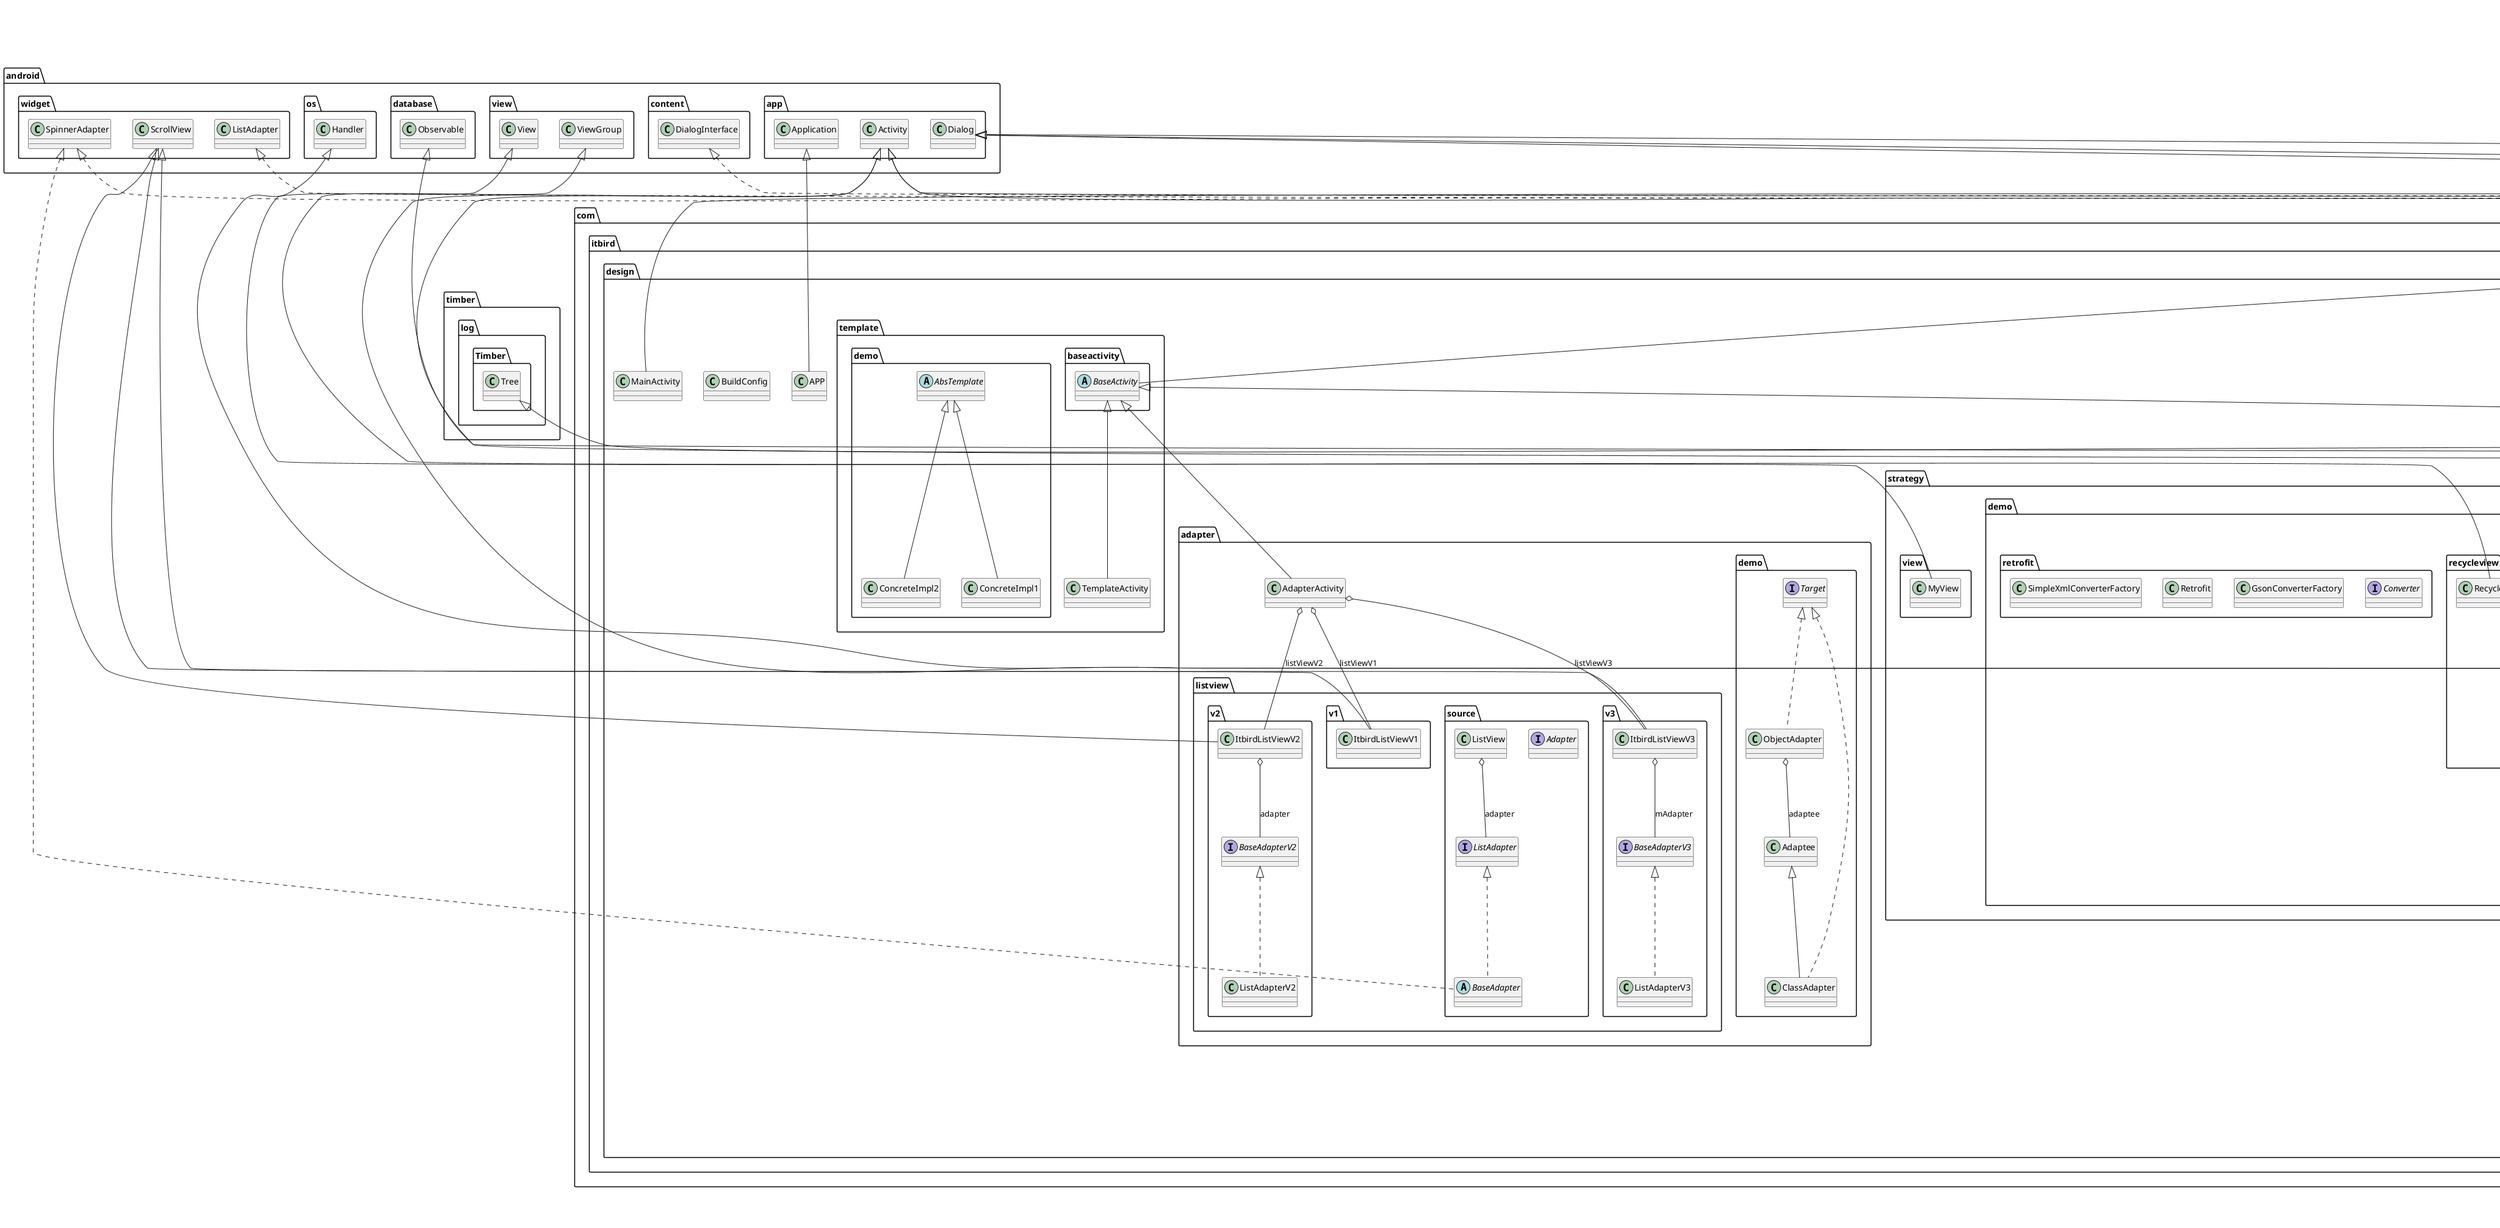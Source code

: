 @startuml

title __DESIGNPATTERNPRACTICE.APP's Class Diagram__\n

  namespace com.itbird.design {
    class com.itbird.design.APP {
    }
  }
  

  namespace com.itbird.design {
    class com.itbird.design.BuildConfig {
    }
  }
  

  namespace com.itbird.design {
    class com.itbird.design.MainActivity {
    }
  }
  

  namespace com.itbird.design {
    namespace adapter {
      class com.itbird.design.adapter.AdapterActivity {
      }
    }
  }
  

  namespace com.itbird.design {
    namespace adapter {
      namespace demo {
        class com.itbird.design.adapter.demo.Adaptee {
        }
      }
    }
  }
  

  namespace com.itbird.design {
    namespace adapter {
      namespace demo {
        class com.itbird.design.adapter.demo.ClassAdapter {
        }
      }
    }
  }
  

  namespace com.itbird.design {
    namespace adapter {
      namespace demo {
        class com.itbird.design.adapter.demo.ObjectAdapter {
        }
      }
    }
  }
  

  namespace com.itbird.design {
    namespace adapter {
      namespace demo {
        interface com.itbird.design.adapter.demo.Target {
        }
      }
    }
  }
  

  namespace com.itbird.design {
    namespace adapter {
      namespace listview.source {
        interface com.itbird.design.adapter.listview.source.Adapter {
        }
      }
    }
  }
  

  namespace com.itbird.design {
    namespace adapter {
      namespace listview.source {
        abstract class com.itbird.design.adapter.listview.source.BaseAdapter {
        }
      }
    }
  }
  

  namespace com.itbird.design {
    namespace adapter {
      namespace listview.source {
        interface com.itbird.design.adapter.listview.source.ListAdapter {
        }
      }
    }
  }
  

  namespace com.itbird.design {
    namespace adapter {
      namespace listview.source {
        class com.itbird.design.adapter.listview.source.ListView {
        }
      }
    }
  }
  

  namespace com.itbird.design {
    namespace adapter {
      namespace listview.v1 {
        class com.itbird.design.adapter.listview.v1.ItbirdListViewV1 {
        }
      }
    }
  }
  

  namespace com.itbird.design {
    namespace adapter {
      namespace listview.v2 {
        interface com.itbird.design.adapter.listview.v2.BaseAdapterV2 {
        }
      }
    }
  }
  

  namespace com.itbird.design {
    namespace adapter {
      namespace listview.v2 {
        class com.itbird.design.adapter.listview.v2.ItbirdListViewV2 {
        }
      }
    }
  }
  

  namespace com.itbird.design {
    namespace adapter {
      namespace listview.v2 {
        class com.itbird.design.adapter.listview.v2.ListAdapterV2 {
        }
      }
    }
  }
  

  namespace com.itbird.design {
    namespace adapter {
      namespace listview.v3 {
        interface com.itbird.design.adapter.listview.v3.BaseAdapterV3 {
        }
      }
    }
  }
  

  namespace com.itbird.design {
    namespace adapter {
      namespace listview.v3 {
        class com.itbird.design.adapter.listview.v3.ItbirdListViewV3 {
        }
      }
    }
  }
  

  namespace com.itbird.design {
    namespace adapter {
      namespace listview.v3 {
        class com.itbird.design.adapter.listview.v3.ListAdapterV3 {
        }
      }
    }
  }
  

  namespace com.itbird.design {
    namespace builder {
      class com.itbird.design.builder.BuilderActivity {
      }
    }
  }
  

  namespace com.itbird.design {
    namespace builder {
      namespace demo {
        interface com.itbird.design.builder.demo.BuilderInterface {
        }
      }
    }
  }
  

  namespace com.itbird.design {
    namespace builder {
      namespace demo {
        class com.itbird.design.builder.demo.Product {
        }
      }
    }
  }
  

  namespace com.itbird.design {
    namespace builder {
      namespace dialog {
        class com.itbird.design.builder.dialog.CommonDialog {
        }
      }
    }
  }
  

  namespace com.itbird.design {
    namespace builder {
      namespace dialog {
        class com.itbird.design.builder.dialog.CommonProgressDialog {
        }
      }
    }
  }
  

  namespace com.itbird.design {
    namespace builder {
      namespace dialog {
        abstract class com.itbird.design.builder.dialog.CustomCountDownTimer {
        }
      }
    }
  }
  

  namespace com.itbird.design {
    namespace builder {
      namespace dialog {
        class com.itbird.design.builder.dialog.CustomCountDownTimerDialog {
        }
      }
    }
  }
  

  namespace com.itbird.design {
    namespace builder {
      namespace navigationbar.v1 {
        class com.itbird.design.builder.navigationbar.v1.NavigationBar {
        }
      }
    }
  }
  

  namespace com.itbird.design {
    namespace chaiin {
      class com.itbird.design.chaiin.ChainActivity {
      }
    }
  }
  

  namespace com.itbird.design {
    namespace chaiin {
      namespace demo {
        abstract class com.itbird.design.chaiin.demo.Handler {
        }
      }
    }
  }
  

  namespace com.itbird.design {
    namespace chaiin {
      namespace demo {
        class com.itbird.design.chaiin.demo.Request {
        }
      }
    }
  }
  

  namespace com.itbird.design {
    namespace chaiin {
      namespace demo {
        class com.itbird.design.chaiin.demo.RequestHandler1 {
        }
      }
    }
  }
  

  namespace com.itbird.design {
    namespace chaiin {
      namespace demo {
        class com.itbird.design.chaiin.demo.RequestHandler2 {
        }
      }
    }
  }
  

  namespace com.itbird.design {
    namespace chaiin {
      namespace demo {
        class com.itbird.design.chaiin.demo.RequestHandler3 {
        }
      }
    }
  }
  

  namespace com.itbird.design {
    namespace chaiin {
      namespace upgrade.v1 {
        class com.itbird.design.chaiin.upgrade.v1.ASystemUpgradeRequestHandler {
        }
      }
    }
  }
  

  namespace com.itbird.design {
    namespace chaiin {
      namespace upgrade.v1 {
        class com.itbird.design.chaiin.upgrade.v1.BSystemUpgradeRequestHandler {
        }
      }
    }
  }
  

  namespace com.itbird.design {
    namespace chaiin {
      namespace upgrade.v1 {
        class com.itbird.design.chaiin.upgrade.v1.CSystemUpgradeRequestHandler {
        }
      }
    }
  }
  

  namespace com.itbird.design {
    namespace chaiin {
      namespace upgrade.v1 {
        class com.itbird.design.chaiin.upgrade.v1.InitUpgradeRequestHandler {
        }
      }
    }
  }
  

  namespace com.itbird.design {
    namespace chaiin {
      namespace upgrade.v1 {
        interface com.itbird.design.chaiin.upgrade.v1.UpgradeErrorCode {
        }
      }
    }
  }
  

  namespace com.itbird.design {
    namespace chaiin {
      namespace upgrade.v1 {
        class com.itbird.design.chaiin.upgrade.v1.UpgradeManager {
        }
      }
    }
  }
  

  namespace com.itbird.design {
    namespace chaiin {
      namespace upgrade.v1 {
        class com.itbird.design.chaiin.upgrade.v1.UpgradeRequest {
        }
      }
    }
  }
  

  namespace com.itbird.design {
    namespace chaiin {
      namespace upgrade.v1 {
        abstract class com.itbird.design.chaiin.upgrade.v1.UpgradeRequestHandler {
        }
      }
    }
  }
  

  namespace com.itbird.design {
    namespace chaiin {
      namespace upgrade.v1 {
        interface com.itbird.design.chaiin.upgrade.v1.UpgradeResultObservable {
        }
      }
    }
  }
  

  namespace com.itbird.design {
    namespace chaiin {
      namespace upgrade.v1 {
        class com.itbird.design.chaiin.upgrade.v1.UpgradeResultObservableAdapter {
        }
      }
    }
  }
  

  namespace com.itbird.design {
    namespace decorator {
      class com.itbird.design.decorator.DecoratorActivity {
      }
    }
  }
  

  namespace com.itbird.design {
    namespace decorator {
      namespace demo {
        abstract class com.itbird.design.decorator.demo.Component {
        }
      }
    }
  }
  

  namespace com.itbird.design {
    namespace decorator {
      namespace demo {
        class com.itbird.design.decorator.demo.ComponentImplA {
        }
      }
    }
  }
  

  namespace com.itbird.design {
    namespace decorator {
      namespace demo {
        class com.itbird.design.decorator.demo.ComponentImplB {
        }
      }
    }
  }
  

  namespace com.itbird.design {
    namespace decorator {
      namespace demo {
        class com.itbird.design.decorator.demo.ConCreateComponent {
        }
      }
    }
  }
  

  namespace com.itbird.design {
    namespace decorator {
      namespace demo {
        abstract class com.itbird.design.decorator.demo.DecoratorComponent {
        }
      }
    }
  }
  

  namespace com.itbird.design {
    namespace decorator {
      namespace recycleview {
        class com.itbird.design.decorator.recycleview.WrapperRecycleView {
        }
      }
    }
  }
  

  namespace com.itbird.design {
    namespace decorator {
      namespace recycleview {
        class com.itbird.design.decorator.recycleview.WrapperRecyclerAdapter {
        }
      }
    }
  }
  

  namespace com.itbird.design {
    namespace factory {
      class com.itbird.design.factory.FactoryActivity {
      }
    }
  }
  

  namespace com.itbird.design {
    namespace factory {
      namespace demo.v1 {
        class com.itbird.design.factory.demo.v1.ConCreteIProductA {
        }
      }
    }
  }
  

  namespace com.itbird.design {
    namespace factory {
      namespace demo.v1 {
        class com.itbird.design.factory.demo.v1.ConCreteIProductB {
        }
      }
    }
  }
  

  namespace com.itbird.design {
    namespace factory {
      namespace demo.v1 {
        class com.itbird.design.factory.demo.v1.ConCreteIProductC {
        }
      }
    }
  }
  

  namespace com.itbird.design {
    namespace factory {
      namespace demo.v1 {
        class com.itbird.design.factory.demo.v1.ConcreteFactory {
        }
      }
    }
  }
  

  namespace com.itbird.design {
    namespace factory {
      namespace demo.v1 {
        interface com.itbird.design.factory.demo.v1.IFactroy {
        }
      }
    }
  }
  

  namespace com.itbird.design {
    namespace factory {
      namespace demo.v1 {
        interface com.itbird.design.factory.demo.v1.IProduct {
        }
      }
    }
  }
  

  namespace com.itbird.design {
    namespace factory {
      namespace demo.v2 {
        class com.itbird.design.factory.demo.v2.ConCreteIProductD {
        }
      }
    }
  }
  

  namespace com.itbird.design {
    namespace factory {
      namespace demo.v2 {
        class com.itbird.design.factory.demo.v2.ConcreteFactory {
        }
      }
    }
  }
  

  namespace com.itbird.design {
    namespace factory {
      namespace demo.v2 {
        interface com.itbird.design.factory.demo.v2.IFactroy {
        }
      }
    }
  }
  

  namespace com.itbird.design {
    namespace factory {
      namespace imageLoader.v5 {
        class com.itbird.design.factory.imageLoader.v5.GlideImageLoader {
        }
      }
    }
  }
  

  namespace com.itbird.design {
    namespace factory {
      namespace imageLoader.v5 {
        interface com.itbird.design.factory.imageLoader.v5.IImageFactroy {
        }
      }
    }
  }
  

  namespace com.itbird.design {
    namespace factory {
      namespace imageLoader.v5 {
        interface com.itbird.design.factory.imageLoader.v5.ILoadImage {
        }
      }
    }
  }
  

  namespace com.itbird.design {
    namespace factory {
      namespace imageLoader.v5 {
        class com.itbird.design.factory.imageLoader.v5.ImageLoaderFactory {
        }
      }
    }
  }
  

  namespace com.itbird.design {
    namespace factory {
      namespace imageLoader.v5 {
        class com.itbird.design.factory.imageLoader.v5.PicassoImageLoader {
        }
      }
    }
  }
  

  namespace com.itbird.design {
    namespace factory {
      namespace storage {
        class com.itbird.design.factory.storage.DiskStorageHandler {
        }
      }
    }
  }
  

  namespace com.itbird.design {
    namespace factory {
      namespace storage {
        interface com.itbird.design.factory.storage.IStorage {
        }
      }
    }
  }
  

  namespace com.itbird.design {
    namespace factory {
      namespace storage {
        interface com.itbird.design.factory.storage.IStorageFactroy {
        }
      }
    }
  }
  

  namespace com.itbird.design {
    namespace factory {
      namespace storage {
        class com.itbird.design.factory.storage.MemoryStorageHandler {
        }
      }
    }
  }
  

  namespace com.itbird.design {
    namespace factory {
      namespace storage {
        class com.itbird.design.factory.storage.PreferencesStorageHandler {
        }
      }
    }
  }
  

  namespace com.itbird.design {
    namespace factory {
      namespace storage {
        class com.itbird.design.factory.storage.StorageFactroy {
        }
      }
    }
  }
  

  namespace com.itbird.design {
    namespace observer {
      class com.itbird.design.observer.ObserverActivity {
      }
    }
  }
  

  namespace com.itbird.design {
    namespace observer {
      namespace demo {
        interface com.itbird.design.observer.demo.Observable {
        }
      }
    }
  }
  

  namespace com.itbird.design {
    namespace observer {
      namespace demo {
        class com.itbird.design.observer.demo.ObservableImpl {
        }
      }
    }
  }
  

  namespace com.itbird.design {
    namespace observer {
      namespace demo {
        interface com.itbird.design.observer.demo.Observer {
        }
      }
    }
  }
  

  namespace com.itbird.design {
    namespace observer {
      namespace listadapter {
        abstract class com.itbird.design.observer.listadapter.BaseAdapter {
        }
      }
    }
  }
  

  namespace com.itbird.design {
    namespace observer {
      namespace listadapter {
        class com.itbird.design.observer.listadapter.DataSetObservable {
        }
      }
    }
  }
  

  namespace com.itbird.design {
    namespace observer {
      namespace listadapter {
        abstract class com.itbird.design.observer.listadapter.DataSetObserver {
        }
      }
    }
  }
  

  namespace com.itbird.design {
    namespace observer {
      namespace listadapter {
        abstract class com.itbird.design.observer.listadapter.Observable {
        }
      }
    }
  }
  

  namespace com.itbird.design {
    namespace principle {
      class com.itbird.design.principle.PrincipleActivity {
      }
    }
  }
  

  namespace com.itbird.design {
    namespace principle {
      namespace imageloader.v1 {
        class com.itbird.design.principle.imageloader.v1.ImageLoader {
        }
      }
    }
  }
  

  namespace com.itbird.design {
    namespace principle {
      namespace imageloader.v2 {
        class com.itbird.design.principle.imageloader.v2.ImageCache {
        }
      }
    }
  }
  

  namespace com.itbird.design {
    namespace principle {
      namespace imageloader.v2 {
        class com.itbird.design.principle.imageloader.v2.ImageDownload {
        }
      }
    }
  }
  

  namespace com.itbird.design {
    namespace principle {
      namespace imageloader.v2 {
        class com.itbird.design.principle.imageloader.v2.ImageLoader {
        }
      }
    }
  }
  

  namespace com.itbird.design {
    namespace principle {
      namespace imageloader.v3 {
        class com.itbird.design.principle.imageloader.v3.DiskCache {
        }
      }
    }
  }
  

  namespace com.itbird.design {
    namespace principle {
      namespace imageloader.v3 {
        interface com.itbird.design.principle.imageloader.v3.ICache {
        }
      }
    }
  }
  

  namespace com.itbird.design {
    namespace principle {
      namespace imageloader.v3 {
        class com.itbird.design.principle.imageloader.v3.ImageDownload {
        }
      }
    }
  }
  

  namespace com.itbird.design {
    namespace principle {
      namespace imageloader.v3 {
        class com.itbird.design.principle.imageloader.v3.ImageLoader {
        }
      }
    }
  }
  

  namespace com.itbird.design {
    namespace principle {
      namespace imageloader.v3 {
        class com.itbird.design.principle.imageloader.v3.MemoryCache {
        }
      }
    }
  }
  

  namespace com.itbird.design {
    namespace principle {
      namespace imageloader.v4 {
        class com.itbird.design.principle.imageloader.v4.DiskCache {
        }
      }
    }
  }
  

  namespace com.itbird.design {
    namespace principle {
      namespace imageloader.v4 {
        interface com.itbird.design.principle.imageloader.v4.DownloadCallback {
        }
      }
    }
  }
  

  namespace com.itbird.design {
    namespace principle {
      namespace imageloader.v4 {
        interface com.itbird.design.principle.imageloader.v4.ICache {
        }
      }
    }
  }
  

  namespace com.itbird.design {
    namespace principle {
      namespace imageloader.v4 {
        interface com.itbird.design.principle.imageloader.v4.IDownloadRequest {
        }
      }
    }
  }
  

  namespace com.itbird.design {
    namespace principle {
      namespace imageloader.v4 {
        class com.itbird.design.principle.imageloader.v4.ImageLoader {
        }
      }
    }
  }
  

  namespace com.itbird.design {
    namespace principle {
      namespace imageloader.v4 {
        class com.itbird.design.principle.imageloader.v4.MemoryCache {
        }
      }
    }
  }
  

  namespace com.itbird.design {
    namespace principle {
      namespace imageloader.v4 {
        class com.itbird.design.principle.imageloader.v4.MyImageDownload {
        }
      }
    }
  }
  

  namespace com.itbird.design {
    namespace principle {
      namespace mvp.google {
        interface com.itbird.design.principle.mvp.google.BasePresenter {
        }
      }
    }
  }
  

  namespace com.itbird.design {
    namespace principle {
      namespace mvp.google {
        interface com.itbird.design.principle.mvp.google.BaseView {
        }
      }
    }
  }
  

  namespace com.itbird.design {
    namespace principle {
      namespace mvp.google {
        interface com.itbird.design.principle.mvp.google.TaskDetailContract {
        }
      }
    }
  }
  

  namespace com.itbird.design {
    namespace principle {
      namespace mvp.google {
        class com.itbird.design.principle.mvp.google.TaskGoogleActivity {
        }
      }
    }
  }
  

  namespace com.itbird.design {
    namespace principle {
      namespace mvp.google {
        class com.itbird.design.principle.mvp.google.TaskGooglePresenter {
        }
      }
    }
  }
  

  namespace com.itbird.design {
    namespace principle {
      namespace mvp.v1 {
        abstract class com.itbird.design.principle.mvp.v1.BaseActivity {
        }
      }
    }
  }
  

  namespace com.itbird.design {
    namespace principle {
      namespace mvp.v1 {
        class com.itbird.design.principle.mvp.v1.BasePresenter {
        }
      }
    }
  }
  

  namespace com.itbird.design {
    namespace principle {
      namespace mvp.v1 {
        interface com.itbird.design.principle.mvp.v1.IPresenter {
        }
      }
    }
  }
  

  namespace com.itbird.design {
    namespace principle {
      namespace mvp.v1 {
        interface com.itbird.design.principle.mvp.v1.IView {
        }
      }
    }
  }
  

  namespace com.itbird.design {
    namespace principle {
      namespace mvp.v1 {
        class com.itbird.design.principle.mvp.v1.TaskMyActivity {
        }
      }
    }
  }
  

  namespace com.itbird.design {
    namespace principle {
      namespace mvp.v1 {
        interface com.itbird.design.principle.mvp.v1.TaskMyContract {
        }
      }
    }
  }
  

  namespace com.itbird.design {
    namespace principle {
      namespace mvp.v1 {
        class com.itbird.design.principle.mvp.v1.TaskMyPresenter {
        }
      }
    }
  }
  

  namespace com.itbird.design {
    namespace principle {
      namespace mvp.v2 {
        abstract class com.itbird.design.principle.mvp.v2.BaseActivity {
        }
      }
    }
  }
  

  namespace com.itbird.design {
    namespace principle {
      namespace mvp.v2 {
        abstract class com.itbird.design.principle.mvp.v2.BasePresenter {
        }
      }
    }
  }
  

  namespace com.itbird.design {
    namespace principle {
      namespace mvp.v2 {
        class com.itbird.design.principle.mvp.v2.TaskMyActivity {
        }
      }
    }
  }
  

  namespace com.itbird.design {
    namespace principle {
      namespace mvp.v2 {
        interface com.itbird.design.principle.mvp.v2.TaskMyContract {
        }
      }
    }
  }
  

  namespace com.itbird.design {
    namespace principle {
      namespace mvp.v2 {
        class com.itbird.design.principle.mvp.v2.TaskMyPresenter {
        }
      }
    }
  }
  

  namespace com.itbird.design {
    namespace principle {
      namespace mvp.v3 {
        abstract class com.itbird.design.principle.mvp.v3.BaseActivity {
        }
      }
    }
  }
  

  namespace com.itbird.design {
    namespace principle {
      namespace mvp.v3 {
        abstract class com.itbird.design.principle.mvp.v3.BaseFragment {
        }
      }
    }
  }
  

  namespace com.itbird.design {
    namespace principle {
      namespace mvp.v3 {
        abstract class com.itbird.design.principle.mvp.v3.BasePresenter {
        }
      }
    }
  }
  

  namespace com.itbird.design {
    namespace principle {
      namespace mvp.v3 {
        interface com.itbird.design.principle.mvp.v3.IPresenter {
        }
      }
    }
  }
  

  namespace com.itbird.design {
    namespace principle {
      namespace mvp.v3 {
        class com.itbird.design.principle.mvp.v3.TaskMyActivity {
        }
      }
    }
  }
  

  namespace com.itbird.design {
    namespace principle {
      namespace mvp.v3 {
        interface com.itbird.design.principle.mvp.v3.TaskMyContract {
        }
      }
    }
  }
  

  namespace com.itbird.design {
    namespace principle {
      namespace mvp.v3 {
        class com.itbird.design.principle.mvp.v3.TaskMyPresenter {
        }
      }
    }
  }
  

  namespace com.itbird.design {
    namespace singleton.activitymanager {
      class com.itbird.design.singleton.activitymanager.ActivityManager {
      }
    }
  }
  

  namespace com.itbird.design {
    namespace singleton.activitymanager {
      abstract class com.itbird.design.singleton.activitymanager.BaseActivity {
      }
    }
  }
  

  namespace com.itbird.design {
    namespace singleton.activitymanager {
      class com.itbird.design.singleton.activitymanager.LoginActivity {
      }
    }
  }
  

  namespace com.itbird.design {
    namespace singleton.activitymanager {
      class com.itbird.design.singleton.activitymanager.RegisterActivity {
      }
    }
  }
  

  namespace com.itbird.design {
    namespace singleton.activitymanager {
      class com.itbird.design.singleton.activitymanager.SingletonActivity {
      }
    }
  }
  

  namespace com.itbird.design {
    namespace singleton.implmethod.v1 {
      class com.itbird.design.singleton.implmethod.v1.Singletom {
      }
    }
  }
  

  namespace com.itbird.design {
    namespace singleton.implmethod.v2 {
      class com.itbird.design.singleton.implmethod.v2.Singletom {
      }
    }
  }
  

  namespace com.itbird.design {
    namespace singleton.implmethod.v3 {
      class com.itbird.design.singleton.implmethod.v3.Singletom {
      }
    }
  }
  

  namespace com.itbird.design {
    namespace singleton.implmethod.v4 {
      class com.itbird.design.singleton.implmethod.v4.Singletom {
      }
    }
  }
  

  namespace com.itbird.design {
    namespace singleton.implmethod.v5 {
      class com.itbird.design.singleton.implmethod.v5.Singletom {
      }
    }
  }
  

  namespace com.itbird.design {
    namespace singleton.implmethod.v6 {
      enum Singletom {
      }
    }
  }
  

  namespace com.itbird.design {
    namespace strategy {
      class com.itbird.design.strategy.CrashReportingTree {
      }
    }
  }
  

  namespace com.itbird.design {
    namespace strategy {
      class com.itbird.design.strategy.StrategyActivity {
      }
    }
  }
  

  namespace com.itbird.design {
    namespace strategy {
      namespace demo.compute.v1 {
        class com.itbird.design.strategy.demo.compute.v1.Compute {
        }
      }
    }
  }
  

  namespace com.itbird.design {
    namespace strategy {
      namespace demo.compute.v2 {
        class com.itbird.design.strategy.demo.compute.v2.ComputeADD {
        }
      }
    }
  }
  

  namespace com.itbird.design {
    namespace strategy {
      namespace demo.compute.v2 {
        class com.itbird.design.strategy.demo.compute.v2.ComputeDel {
        }
      }
    }
  }
  

  namespace com.itbird.design {
    namespace strategy {
      namespace demo.compute.v2 {
        class com.itbird.design.strategy.demo.compute.v2.ComputeDiv {
        }
      }
    }
  }
  

  namespace com.itbird.design {
    namespace strategy {
      namespace demo.compute.v2 {
        class com.itbird.design.strategy.demo.compute.v2.ComputeMul {
        }
      }
    }
  }
  

  namespace com.itbird.design {
    namespace strategy {
      namespace demo.compute.v2 {
        class com.itbird.design.strategy.demo.compute.v2.Context {
        }
      }
    }
  }
  

  namespace com.itbird.design {
    namespace strategy {
      namespace demo.compute.v2 {
        interface com.itbird.design.strategy.demo.compute.v2.ICompute {
        }
      }
    }
  }
  

  namespace com.itbird.design {
    namespace strategy {
      namespace demo.interpolator {
        class com.itbird.design.strategy.demo.interpolator.AccelerateDecelerateInterpolator {
        }
      }
    }
  }
  

  namespace com.itbird.design {
    namespace strategy {
      namespace demo.interpolator {
        class com.itbird.design.strategy.demo.interpolator.AccelerateInterpolator {
        }
      }
    }
  }
  

  namespace com.itbird.design {
    namespace strategy {
      namespace demo.interpolator {
        abstract class com.itbird.design.strategy.demo.interpolator.BaseInterpolator {
        }
      }
    }
  }
  

  namespace com.itbird.design {
    namespace strategy {
      namespace demo.interpolator {
        interface com.itbird.design.strategy.demo.interpolator.Interpolator {
        }
      }
    }
  }
  

  namespace com.itbird.design {
    namespace strategy {
      namespace demo.interpolator {
        class com.itbird.design.strategy.demo.interpolator.LinearInterpolator {
        }
      }
    }
  }
  

  namespace com.itbird.design {
    namespace strategy {
      namespace demo.interpolator {
        class com.itbird.design.strategy.demo.interpolator.ObjectAnimator {
        }
      }
    }
  }
  

  namespace com.itbird.design {
    namespace strategy {
      namespace demo.interpolator {
        interface com.itbird.design.strategy.demo.interpolator.TimeInterpolator {
        }
      }
    }
  }
  

  namespace com.itbird.design {
    namespace strategy {
      namespace demo.interpolator {
        class com.itbird.design.strategy.demo.interpolator.ValueAnimator {
        }
      }
    }
  }
  

  namespace com.itbird.design {
    namespace strategy {
      namespace demo.money.v1 {
        class com.itbird.design.strategy.demo.money.v1.FinanceManagerV1 {
        }
      }
    }
  }
  

  namespace com.itbird.design {
    namespace strategy {
      namespace demo.money.v2 {
        class com.itbird.design.strategy.demo.money.v2.FinanceContext {
        }
      }
    }
  }
  

  namespace com.itbird.design {
    namespace strategy {
      namespace demo.money.v2 {
        interface com.itbird.design.strategy.demo.money.v2.IFinance {
        }
      }
    }
  }
  

  namespace com.itbird.design {
    namespace strategy {
      namespace demo.money.v2 {
        class com.itbird.design.strategy.demo.money.v2.LiCaiTongFinance {
        }
      }
    }
  }
  

  namespace com.itbird.design {
    namespace strategy {
      namespace demo.money.v2 {
        class com.itbird.design.strategy.demo.money.v2.YuEBaoFinance {
        }
      }
    }
  }
  

  namespace com.itbird.design {
    namespace strategy {
      namespace demo.recycleview {
        class com.itbird.design.strategy.demo.recycleview.GridLayoutManager {
        }
      }
    }
  }
  

  namespace com.itbird.design {
    namespace strategy {
      namespace demo.recycleview {
        class com.itbird.design.strategy.demo.recycleview.LinearLayoutManager {
        }
      }
    }
  }
  

  namespace com.itbird.design {
    namespace strategy {
      namespace demo.recycleview {
        class com.itbird.design.strategy.demo.recycleview.RecyclerView {
        }
      }
    }
  }
  

  namespace com.itbird.design {
    namespace strategy {
      namespace demo.retrofit {
        interface com.itbird.design.strategy.demo.retrofit.Converter {
        }
      }
    }
  }
  

  namespace com.itbird.design {
    namespace strategy {
      namespace demo.retrofit {
        class com.itbird.design.strategy.demo.retrofit.GsonConverterFactory {
        }
      }
    }
  }
  

  namespace com.itbird.design {
    namespace strategy {
      namespace demo.retrofit {
        class com.itbird.design.strategy.demo.retrofit.Retrofit {
        }
      }
    }
  }
  

  namespace com.itbird.design {
    namespace strategy {
      namespace demo.retrofit {
        class com.itbird.design.strategy.demo.retrofit.SimpleXmlConverterFactory {
        }
      }
    }
  }
  

  namespace com.itbird.design {
    namespace strategy {
      namespace view {
        class com.itbird.design.strategy.view.MyView {
        }
      }
    }
  }
  

  namespace com.itbird.design {
    namespace template {
      class com.itbird.design.template.TemplateActivity {
      }
    }
  }
  

  namespace com.itbird.design {
    namespace template {
      namespace baseactivity {
        abstract class com.itbird.design.template.baseactivity.BaseActivity {
        }
      }
    }
  }
  

  namespace com.itbird.design {
    namespace template {
      namespace demo {
        abstract class com.itbird.design.template.demo.AbsTemplate {
        }
      }
    }
  }
  

  namespace com.itbird.design {
    namespace template {
      namespace demo {
        class com.itbird.design.template.demo.ConcreteImpl1 {
        }
      }
    }
  }
  

  namespace com.itbird.design {
    namespace template {
      namespace demo {
        class com.itbird.design.template.demo.ConcreteImpl2 {
        }
      }
    }
  }
  

  namespace com.itbird.design {
    namespace utils {
      class com.itbird.design.utils.CloseUtils {
      }
    }
  }
  

  namespace com.itbird.design {
    namespace utils {
      class com.itbird.design.utils.UIHandler {
      }
    }
  }
  

  com.itbird.design.APP -up-|> android.app.Application
  com.itbird.design.MainActivity -up-|> androidx.appcompat.app.AppCompatActivity
  com.itbird.design.adapter.AdapterActivity -up-|> com.itbird.design.template.baseactivity.BaseActivity
  com.itbird.design.adapter.AdapterActivity o-- com.itbird.design.adapter.listview.v1.ItbirdListViewV1 : listViewV1
  com.itbird.design.adapter.AdapterActivity o-- com.itbird.design.adapter.listview.v2.ItbirdListViewV2 : listViewV2
  com.itbird.design.adapter.AdapterActivity o-- com.itbird.design.adapter.listview.v3.ItbirdListViewV3 : listViewV3
  com.itbird.design.adapter.demo.ClassAdapter .up.|> com.itbird.design.adapter.demo.Target
  com.itbird.design.adapter.demo.ClassAdapter -up-|> com.itbird.design.adapter.demo.Adaptee
  com.itbird.design.adapter.demo.ObjectAdapter .up.|> com.itbird.design.adapter.demo.Target
  com.itbird.design.adapter.demo.ObjectAdapter o-- com.itbird.design.adapter.demo.Adaptee : adaptee
  com.itbird.design.adapter.listview.source.BaseAdapter .up.|> android.widget.SpinnerAdapter
  com.itbird.design.adapter.listview.source.BaseAdapter .up.|> com.itbird.design.adapter.listview.source.ListAdapter
  com.itbird.design.adapter.listview.source.ListView o-- com.itbird.design.adapter.listview.source.ListAdapter : adapter
  com.itbird.design.adapter.listview.v1.ItbirdListViewV1 -up-|> android.widget.ScrollView
  com.itbird.design.adapter.listview.v2.ItbirdListViewV2 -up-|> android.widget.ScrollView
  com.itbird.design.adapter.listview.v2.ItbirdListViewV2 o-- com.itbird.design.adapter.listview.v2.BaseAdapterV2 : adapter
  com.itbird.design.adapter.listview.v2.ListAdapterV2 .up.|> com.itbird.design.adapter.listview.v2.BaseAdapterV2
  com.itbird.design.adapter.listview.v3.ItbirdListViewV3 -up-|> android.widget.ScrollView
  com.itbird.design.adapter.listview.v3.ItbirdListViewV3 o-- com.itbird.design.adapter.listview.v3.BaseAdapterV3 : mAdapter
  com.itbird.design.adapter.listview.v3.ListAdapterV3 .up.|> com.itbird.design.adapter.listview.v3.BaseAdapterV3
  com.itbird.design.builder.BuilderActivity -up-|> androidx.appcompat.app.AppCompatActivity
  com.itbird.design.builder.dialog.CommonDialog .up.|> android.content.DialogInterface
  com.itbird.design.builder.dialog.CommonDialog -up-|> android.app.Dialog
  com.itbird.design.builder.dialog.CommonDialog o-- com.itbird.design.builder.dialog.CommonDialog.ButtonHandler : handler
  com.itbird.design.builder.dialog.CommonProgressDialog -up-|> android.app.Dialog
  com.itbird.design.builder.dialog.CustomCountDownTimerDialog -up-|> android.app.Dialog
  com.itbird.design.chaiin.ChainActivity -up-|> androidx.appcompat.app.AppCompatActivity
  com.itbird.design.chaiin.demo.Handler o-- com.itbird.design.chaiin.demo.Handler : next
  com.itbird.design.chaiin.demo.RequestHandler1 -up-|> com.itbird.design.chaiin.demo.Handler
  com.itbird.design.chaiin.demo.RequestHandler2 -up-|> com.itbird.design.chaiin.demo.Handler
  com.itbird.design.chaiin.demo.RequestHandler3 -up-|> com.itbird.design.chaiin.demo.Handler
  com.itbird.design.chaiin.upgrade.v1.ASystemUpgradeRequestHandler -up-|> com.itbird.design.chaiin.upgrade.v1.UpgradeRequestHandler
  com.itbird.design.chaiin.upgrade.v1.BSystemUpgradeRequestHandler -up-|> com.itbird.design.chaiin.upgrade.v1.UpgradeRequestHandler
  com.itbird.design.chaiin.upgrade.v1.CSystemUpgradeRequestHandler -up-|> com.itbird.design.chaiin.upgrade.v1.UpgradeRequestHandler
  com.itbird.design.chaiin.upgrade.v1.InitUpgradeRequestHandler -up-|> com.itbird.design.chaiin.upgrade.v1.UpgradeRequestHandler
  com.itbird.design.chaiin.upgrade.v1.UpgradeManager o-- com.itbird.design.chaiin.upgrade.v1.UpgradeResultObservableAdapter : mAdapter
  com.itbird.design.chaiin.upgrade.v1.UpgradeRequestHandler o-- com.itbird.design.chaiin.upgrade.v1.UpgradeRequestHandler : nextHandler
  com.itbird.design.chaiin.upgrade.v1.UpgradeResultObservableAdapter .up.|> com.itbird.design.chaiin.upgrade.v1.UpgradeResultObservable
  com.itbird.design.chaiin.upgrade.v1.UpgradeResultObservableAdapter -up-|> android.database.Observable
  com.itbird.design.decorator.DecoratorActivity -up-|> androidx.appcompat.app.AppCompatActivity
  com.itbird.design.decorator.DecoratorActivity o-- com.itbird.design.decorator.DecoratorActivity.MyRecycleViewAdapter : adapter
  com.itbird.design.decorator.demo.ComponentImplA -up-|> com.itbird.design.decorator.demo.DecoratorComponent
  com.itbird.design.decorator.demo.ComponentImplB -up-|> com.itbird.design.decorator.demo.DecoratorComponent
  com.itbird.design.decorator.demo.ConCreateComponent -up-|> com.itbird.design.decorator.demo.Component
  com.itbird.design.decorator.demo.DecoratorComponent -up-|> com.itbird.design.decorator.demo.Component
  com.itbird.design.decorator.demo.DecoratorComponent o-- com.itbird.design.decorator.demo.Component : component
  com.itbird.design.decorator.recycleview.WrapperRecycleView -up-|> androidx.recyclerview.widget.RecyclerView
  com.itbird.design.decorator.recycleview.WrapperRecycleView o-- com.itbird.design.decorator.recycleview.WrapperRecyclerAdapter : wrapperRecyclerAdapter
  com.itbird.design.decorator.recycleview.WrapperRecyclerAdapter -up-|> androidx.recyclerview.widget.RecyclerView.Adapter
  com.itbird.design.factory.FactoryActivity -up-|> androidx.appcompat.app.AppCompatActivity
  com.itbird.design.factory.demo.v1.ConCreteIProductA .up.|> com.itbird.design.factory.demo.v1.IProduct
  com.itbird.design.factory.demo.v1.ConCreteIProductB .up.|> com.itbird.design.factory.demo.v1.IProduct
  com.itbird.design.factory.demo.v1.ConCreteIProductC .up.|> com.itbird.design.factory.demo.v1.IProduct
  com.itbird.design.factory.demo.v1.ConcreteFactory .up.|> com.itbird.design.factory.demo.v1.IFactroy
  com.itbird.design.factory.demo.v2.ConCreteIProductD .up.|> com.itbird.design.factory.demo.v1.IProduct
  com.itbird.design.factory.demo.v2.ConcreteFactory .up.|> com.itbird.design.factory.demo.v2.IFactroy
  com.itbird.design.factory.imageLoader.v5.GlideImageLoader .up.|> com.itbird.design.factory.imageLoader.v5.ILoadImage
  com.itbird.design.factory.imageLoader.v5.ImageLoaderFactory .up.|> com.itbird.design.factory.imageLoader.v5.IImageFactroy
  com.itbird.design.factory.imageLoader.v5.PicassoImageLoader .up.|> com.itbird.design.factory.imageLoader.v5.ILoadImage
  com.itbird.design.factory.storage.DiskStorageHandler .up.|> com.itbird.design.factory.storage.IStorage
  com.itbird.design.factory.storage.MemoryStorageHandler .up.|> com.itbird.design.factory.storage.IStorage
  com.itbird.design.factory.storage.PreferencesStorageHandler .up.|> com.itbird.design.factory.storage.IStorage
  com.itbird.design.factory.storage.StorageFactroy .up.|> com.itbird.design.factory.storage.IStorageFactroy
  com.itbird.design.observer.ObserverActivity .up.|> com.itbird.design.observer.demo.Observer
  com.itbird.design.observer.ObserverActivity -up-|> androidx.appcompat.app.AppCompatActivity
  com.itbird.design.observer.demo.ObservableImpl .up.|> com.itbird.design.observer.demo.Observable
  com.itbird.design.observer.listadapter.BaseAdapter .up.|> android.widget.ListAdapter
  com.itbird.design.observer.listadapter.BaseAdapter .up.|> android.widget.SpinnerAdapter
  com.itbird.design.observer.listadapter.DataSetObservable -up-|> com.itbird.design.observer.listadapter.Observable
  com.itbird.design.principle.PrincipleActivity .up.|> com.itbird.design.utils.UIHandler.IHandler
  com.itbird.design.principle.PrincipleActivity -up-|> androidx.appcompat.app.AppCompatActivity
  com.itbird.design.principle.PrincipleActivity o-- com.itbird.design.utils.UIHandler : mUIHandler
  com.itbird.design.principle.imageloader.v2.ImageDownload o-- com.itbird.design.principle.imageloader.v2.ImageDownload.DownloadCallback : mDownloadCallback
  com.itbird.design.principle.imageloader.v2.ImageLoader .up.|> com.itbird.design.principle.imageloader.v2.ImageDownload.DownloadCallback
  com.itbird.design.principle.imageloader.v2.ImageLoader o-- com.itbird.design.principle.imageloader.v2.ImageCache : mImageCache
  com.itbird.design.principle.imageloader.v2.ImageLoader o-- com.itbird.design.principle.imageloader.v2.ImageDownload : mImageDownload
  com.itbird.design.principle.imageloader.v3.DiskCache .up.|> com.itbird.design.principle.imageloader.v3.ICache
  com.itbird.design.principle.imageloader.v3.ImageDownload o-- com.itbird.design.principle.imageloader.v3.ImageDownload.DownloadCallback : mDownloadCallback
  com.itbird.design.principle.imageloader.v3.ImageLoader .up.|> com.itbird.design.principle.imageloader.v3.ImageDownload.DownloadCallback
  com.itbird.design.principle.imageloader.v3.ImageLoader o-- com.itbird.design.principle.imageloader.v3.ICache : mImageCache
  com.itbird.design.principle.imageloader.v3.ImageLoader o-- com.itbird.design.principle.imageloader.v3.ImageDownload : mImageDownload
  com.itbird.design.principle.imageloader.v3.MemoryCache .up.|> com.itbird.design.principle.imageloader.v3.ICache
  com.itbird.design.principle.imageloader.v4.DiskCache .up.|> com.itbird.design.principle.imageloader.v4.ICache
  com.itbird.design.principle.imageloader.v4.ImageLoader .up.|> com.itbird.design.factory.imageLoader.v5.ILoadImage
  com.itbird.design.principle.imageloader.v4.ImageLoader o-- com.itbird.design.principle.imageloader.v4.IDownloadRequest : mDefaultDownloadRequest
  com.itbird.design.principle.imageloader.v4.ImageLoader o-- com.itbird.design.principle.imageloader.v4.IDownloadRequest : mDownloadRequest
  com.itbird.design.principle.imageloader.v4.ImageLoader o-- com.itbird.design.principle.imageloader.v4.ICache : mImageCache
  com.itbird.design.principle.imageloader.v4.MemoryCache .up.|> com.itbird.design.principle.imageloader.v4.ICache
  com.itbird.design.principle.imageloader.v4.MyImageDownload .up.|> com.itbird.design.principle.imageloader.v4.IDownloadRequest
  com.itbird.design.principle.mvp.google.TaskGoogleActivity .up.|> com.itbird.design.principle.mvp.google.TaskDetailContract.View
  com.itbird.design.principle.mvp.google.TaskGoogleActivity -up-|> androidx.appcompat.app.AppCompatActivity
  com.itbird.design.principle.mvp.google.TaskGoogleActivity o-- com.itbird.design.principle.mvp.google.TaskDetailContract.Presenter : mPresenter
  com.itbird.design.principle.mvp.google.TaskGooglePresenter .up.|> com.itbird.design.principle.mvp.google.TaskDetailContract.Presenter
  com.itbird.design.principle.mvp.google.TaskGooglePresenter o-- com.itbird.design.principle.mvp.google.TaskDetailContract.View : mView
  com.itbird.design.principle.mvp.v1.BaseActivity .up.|> com.itbird.design.principle.mvp.v1.IView
  com.itbird.design.principle.mvp.v1.BaseActivity -up-|> android.app.Activity
  com.itbird.design.principle.mvp.v1.BaseActivity o-- com.itbird.design.principle.mvp.v1.IPresenter : mPresenter
  com.itbird.design.principle.mvp.v1.BasePresenter .up.|> com.itbird.design.principle.mvp.v1.IPresenter
  com.itbird.design.principle.mvp.v1.TaskMyActivity .up.|> com.itbird.design.principle.mvp.v1.TaskMyContract.View
  com.itbird.design.principle.mvp.v1.TaskMyActivity -up-|> com.itbird.design.principle.mvp.v1.BaseActivity
  com.itbird.design.principle.mvp.v1.TaskMyActivity o-- com.itbird.design.principle.mvp.v1.TaskMyPresenter : mTaskPresenter
  com.itbird.design.principle.mvp.v1.TaskMyPresenter .up.|> com.itbird.design.principle.mvp.v1.TaskMyContract.Presenter
  com.itbird.design.principle.mvp.v1.TaskMyPresenter -up-|> com.itbird.design.principle.mvp.v1.BasePresenter
  com.itbird.design.principle.mvp.v2.BaseActivity -up-|> android.app.Activity
  com.itbird.design.principle.mvp.v2.BaseActivity o-- T : mPresenter
  com.itbird.design.principle.mvp.v2.TaskMyActivity .up.|> com.itbird.design.principle.mvp.v2.TaskMyContract.View
  com.itbird.design.principle.mvp.v2.TaskMyActivity -up-|> com.itbird.design.principle.mvp.v2.BaseActivity
  com.itbird.design.principle.mvp.v2.TaskMyPresenter .up.|> com.itbird.design.principle.mvp.v2.TaskMyContract.Presenter
  com.itbird.design.principle.mvp.v2.TaskMyPresenter -up-|> com.itbird.design.principle.mvp.v2.BasePresenter
  com.itbird.design.principle.mvp.v3.BaseActivity -up-|> android.app.Activity
  com.itbird.design.principle.mvp.v3.BaseActivity o-- T : mPresenter
  com.itbird.design.principle.mvp.v3.BaseFragment -up-|> androidx.fragment.app.Fragment
  com.itbird.design.principle.mvp.v3.BaseFragment o-- T : mPresenter
  com.itbird.design.principle.mvp.v3.BasePresenter .up.|> com.itbird.design.principle.mvp.v3.IPresenter
  com.itbird.design.principle.mvp.v3.TaskMyActivity .up.|> com.itbird.design.principle.mvp.v3.TaskMyContract.View
  com.itbird.design.principle.mvp.v3.TaskMyActivity -up-|> com.itbird.design.principle.mvp.v3.BaseActivity
  com.itbird.design.principle.mvp.v3.TaskMyPresenter .up.|> com.itbird.design.principle.mvp.v3.TaskMyContract.Presenter
  com.itbird.design.principle.mvp.v3.TaskMyPresenter -up-|> com.itbird.design.principle.mvp.v3.BasePresenter
  com.itbird.design.singleton.activitymanager.BaseActivity -up-|> android.app.Activity
  com.itbird.design.singleton.activitymanager.LoginActivity -up-|> com.itbird.design.singleton.activitymanager.BaseActivity
  com.itbird.design.singleton.activitymanager.RegisterActivity -up-|> com.itbird.design.singleton.activitymanager.BaseActivity
  com.itbird.design.singleton.activitymanager.SingletonActivity -up-|> com.itbird.design.singleton.activitymanager.BaseActivity
  com.itbird.design.strategy.CrashReportingTree -up-|> timber.log.Timber.Tree
  com.itbird.design.strategy.StrategyActivity -up-|> com.itbird.design.template.baseactivity.BaseActivity
  com.itbird.design.strategy.demo.compute.v2.ComputeADD .up.|> com.itbird.design.strategy.demo.compute.v2.ICompute
  com.itbird.design.strategy.demo.compute.v2.ComputeDel .up.|> com.itbird.design.strategy.demo.compute.v2.ICompute
  com.itbird.design.strategy.demo.compute.v2.ComputeDiv .up.|> com.itbird.design.strategy.demo.compute.v2.ICompute
  com.itbird.design.strategy.demo.compute.v2.ComputeMul .up.|> com.itbird.design.strategy.demo.compute.v2.ICompute
  com.itbird.design.strategy.demo.interpolator.AccelerateDecelerateInterpolator -up-|> com.itbird.design.strategy.demo.interpolator.BaseInterpolator
  com.itbird.design.strategy.demo.interpolator.AccelerateInterpolator -up-|> com.itbird.design.strategy.demo.interpolator.BaseInterpolator
  com.itbird.design.strategy.demo.interpolator.BaseInterpolator .up.|> com.itbird.design.strategy.demo.interpolator.Interpolator
  com.itbird.design.strategy.demo.interpolator.LinearInterpolator -up-|> com.itbird.design.strategy.demo.interpolator.BaseInterpolator
  com.itbird.design.strategy.demo.interpolator.ObjectAnimator -up-|> com.itbird.design.strategy.demo.interpolator.ValueAnimator
  com.itbird.design.strategy.demo.money.v2.FinanceContext o-- com.itbird.design.strategy.demo.money.v2.IFinance : finance
  com.itbird.design.strategy.demo.money.v2.LiCaiTongFinance .up.|> com.itbird.design.strategy.demo.money.v2.IFinance
  com.itbird.design.strategy.demo.money.v2.YuEBaoFinance .up.|> com.itbird.design.strategy.demo.money.v2.IFinance
  com.itbird.design.strategy.demo.recycleview.GridLayoutManager -up-|> com.itbird.design.strategy.demo.recycleview.LinearLayoutManager
  com.itbird.design.strategy.demo.recycleview.LinearLayoutManager -up-|> com.itbird.design.strategy.demo.recycleview.RecyclerView.LayoutManager
  com.itbird.design.strategy.demo.recycleview.RecyclerView -up-|> android.view.ViewGroup
  com.itbird.design.strategy.demo.retrofit.GsonConverterFactory -up-|> com.itbird.design.strategy.demo.retrofit.Converter.Factory
  com.itbird.design.strategy.demo.retrofit.SimpleXmlConverterFactory -up-|> com.itbird.design.strategy.demo.retrofit.Converter.Factory
  com.itbird.design.strategy.view.MyView -up-|> android.view.View
  com.itbird.design.template.TemplateActivity -up-|> com.itbird.design.template.baseactivity.BaseActivity
  com.itbird.design.template.baseactivity.BaseActivity -up-|> androidx.appcompat.app.AppCompatActivity
  com.itbird.design.template.demo.ConcreteImpl1 -up-|> com.itbird.design.template.demo.AbsTemplate
  com.itbird.design.template.demo.ConcreteImpl2 -up-|> com.itbird.design.template.demo.AbsTemplate
  com.itbird.design.utils.UIHandler -up-|> android.os.Handler


right footer


PlantUML diagram generated by SketchIt! (https://bitbucket.org/pmesmeur/sketch.it)
For more information about this tool, please contact philippe.mesmeur@gmail.com
endfooter

@enduml
